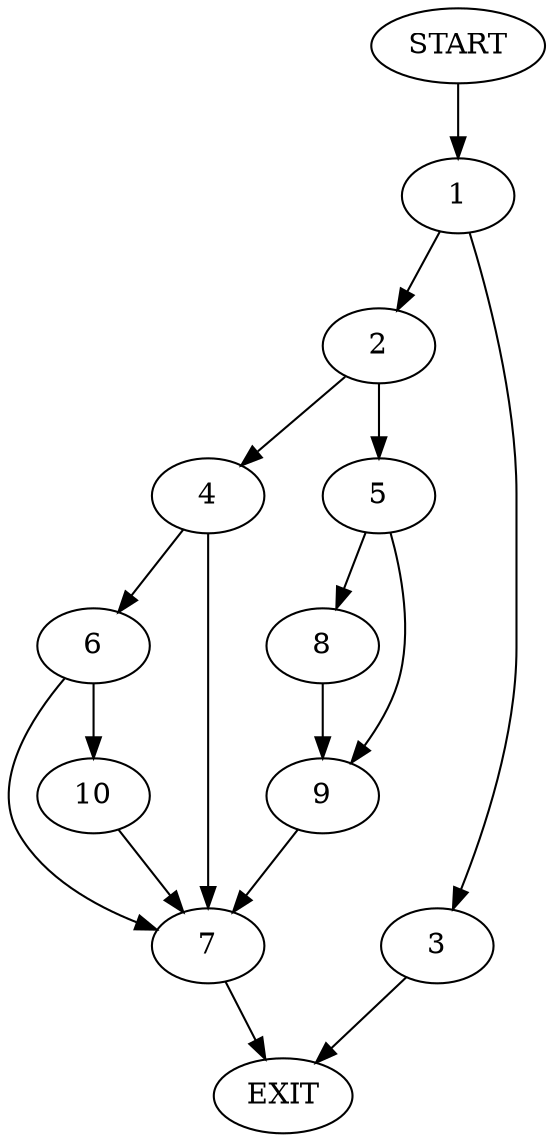 digraph {
0 [label="START"]
11 [label="EXIT"]
0 -> 1
1 -> 2
1 -> 3
2 -> 4
2 -> 5
3 -> 11
4 -> 6
4 -> 7
5 -> 8
5 -> 9
8 -> 9
9 -> 7
7 -> 11
6 -> 10
6 -> 7
10 -> 7
}
